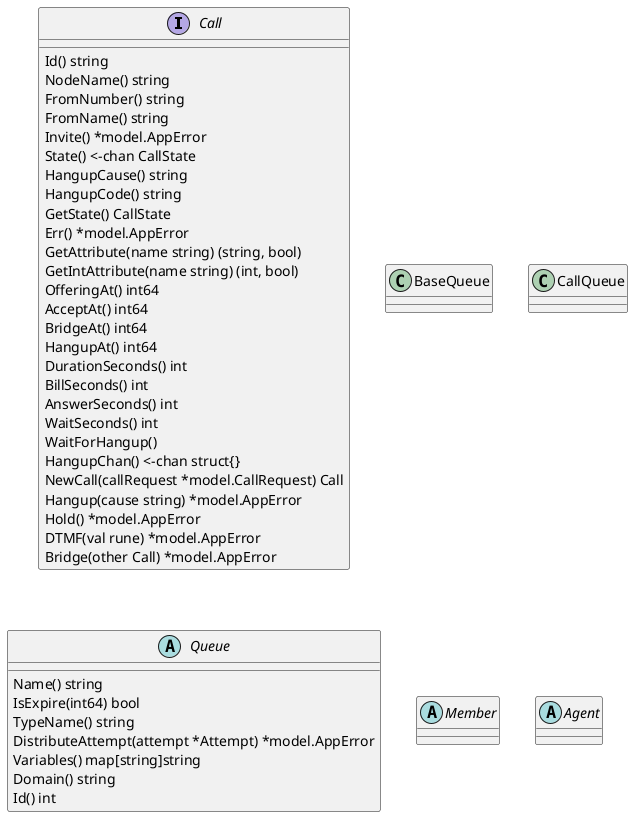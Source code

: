 @startuml

interface Call {
    Id() string
    NodeName() string
    FromNumber() string
    FromName() string
    Invite() *model.AppError
    State() <-chan CallState
    HangupCause() string
    HangupCode() string
    GetState() CallState
    Err() *model.AppError
    GetAttribute(name string) (string, bool)
    GetIntAttribute(name string) (int, bool)
    OfferingAt() int64
    AcceptAt() int64
    BridgeAt() int64
    HangupAt() int64
    DurationSeconds() int
    BillSeconds() int
    AnswerSeconds() int
    WaitSeconds() int
    WaitForHangup()
    HangupChan() <-chan struct{}
    NewCall(callRequest *model.CallRequest) Call
    Hangup(cause string) *model.AppError
    Hold() *model.AppError
    DTMF(val rune) *model.AppError
    Bridge(other Call) *model.AppError
}


class BaseQueue {

}
class CallQueue {
}
abstract class  Queue {
	Name() string
	IsExpire(int64) bool
	TypeName() string
	DistributeAttempt(attempt *Attempt) *model.AppError
	Variables() map[string]string
	Domain() string
	Id() int
}
abstract class Member
abstract class Agent

@enduml